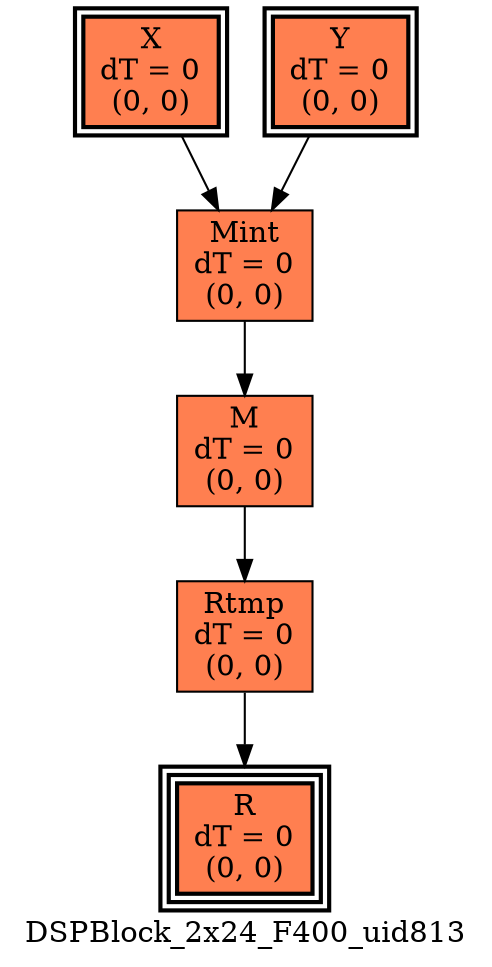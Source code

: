 digraph DSPBlock_2x24_F400_uid813
{
	//graph drawing options
	label=DSPBlock_2x24_F400_uid813;
	labelloc=bottom;
	labeljust=right;
	ratio=auto;
	nodesep=0.25;
	ranksep=0.5;

	//input/output signals of operator DSPBlock_2x24_F400_uid813
	X__DSPBlock_2x24_F400_uid813 [ label="X\ndT = 0\n(0, 0)", shape=box, color=black, style="bold, filled", fillcolor=coral, peripheries=2 ];
	Y__DSPBlock_2x24_F400_uid813 [ label="Y\ndT = 0\n(0, 0)", shape=box, color=black, style="bold, filled", fillcolor=coral, peripheries=2 ];
	R__DSPBlock_2x24_F400_uid813 [ label="R\ndT = 0\n(0, 0)", shape=box, color=black, style="bold, filled", fillcolor=coral, peripheries=3 ];
	{rank=same X__DSPBlock_2x24_F400_uid813, Y__DSPBlock_2x24_F400_uid813};
	{rank=same R__DSPBlock_2x24_F400_uid813};
	//internal signals of operator DSPBlock_2x24_F400_uid813
	Mint__DSPBlock_2x24_F400_uid813 [ label="Mint\ndT = 0\n(0, 0)", shape=box, color=black, style=filled, fillcolor=coral, peripheries=1 ];
	M__DSPBlock_2x24_F400_uid813 [ label="M\ndT = 0\n(0, 0)", shape=box, color=black, style=filled, fillcolor=coral, peripheries=1 ];
	Rtmp__DSPBlock_2x24_F400_uid813 [ label="Rtmp\ndT = 0\n(0, 0)", shape=box, color=black, style=filled, fillcolor=coral, peripheries=1 ];

	//subcomponents of operator DSPBlock_2x24_F400_uid813

	//input and internal signal connections of operator DSPBlock_2x24_F400_uid813
	X__DSPBlock_2x24_F400_uid813 -> Mint__DSPBlock_2x24_F400_uid813 [ arrowhead=normal, arrowsize=1.0, arrowtail=normal, color=black, dir=forward  ];
	Y__DSPBlock_2x24_F400_uid813 -> Mint__DSPBlock_2x24_F400_uid813 [ arrowhead=normal, arrowsize=1.0, arrowtail=normal, color=black, dir=forward  ];
	Mint__DSPBlock_2x24_F400_uid813 -> M__DSPBlock_2x24_F400_uid813 [ arrowhead=normal, arrowsize=1.0, arrowtail=normal, color=black, dir=forward  ];
	M__DSPBlock_2x24_F400_uid813 -> Rtmp__DSPBlock_2x24_F400_uid813 [ arrowhead=normal, arrowsize=1.0, arrowtail=normal, color=black, dir=forward  ];
	Rtmp__DSPBlock_2x24_F400_uid813 -> R__DSPBlock_2x24_F400_uid813 [ arrowhead=normal, arrowsize=1.0, arrowtail=normal, color=black, dir=forward  ];
}

